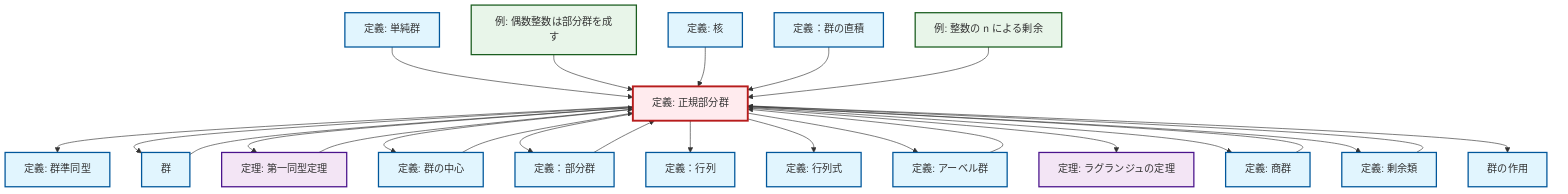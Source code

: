 graph TD
    classDef definition fill:#e1f5fe,stroke:#01579b,stroke-width:2px
    classDef theorem fill:#f3e5f5,stroke:#4a148c,stroke-width:2px
    classDef axiom fill:#fff3e0,stroke:#e65100,stroke-width:2px
    classDef example fill:#e8f5e9,stroke:#1b5e20,stroke-width:2px
    classDef current fill:#ffebee,stroke:#b71c1c,stroke-width:3px
    def-normal-subgroup["定義: 正規部分群"]:::definition
    def-abelian-group["定義: アーベル群"]:::definition
    thm-lagrange["定理: ラグランジュの定理"]:::theorem
    def-coset["定義: 剰余類"]:::definition
    def-kernel["定義: 核"]:::definition
    def-subgroup["定義：部分群"]:::definition
    def-homomorphism["定義: 群準同型"]:::definition
    thm-first-isomorphism["定理: 第一同型定理"]:::theorem
    ex-even-integers-subgroup["例: 偶数整数は部分群を成す"]:::example
    def-group-action["群の作用"]:::definition
    def-simple-group["定義: 単純群"]:::definition
    def-group["群"]:::definition
    def-direct-product["定義：群の直積"]:::definition
    def-center-of-group["定義: 群の中心"]:::definition
    def-matrix["定義：行列"]:::definition
    ex-quotient-integers-mod-n["例: 整数の n による剰余"]:::example
    def-determinant["定義: 行列式"]:::definition
    def-quotient-group["定義: 商群"]:::definition
    def-normal-subgroup --> def-homomorphism
    def-normal-subgroup --> def-group
    def-normal-subgroup --> thm-first-isomorphism
    def-simple-group --> def-normal-subgroup
    def-normal-subgroup --> def-center-of-group
    ex-even-integers-subgroup --> def-normal-subgroup
    def-normal-subgroup --> def-subgroup
    def-group --> def-normal-subgroup
    def-center-of-group --> def-normal-subgroup
    def-normal-subgroup --> def-matrix
    def-kernel --> def-normal-subgroup
    def-normal-subgroup --> def-determinant
    def-normal-subgroup --> def-abelian-group
    def-normal-subgroup --> thm-lagrange
    def-abelian-group --> def-normal-subgroup
    def-subgroup --> def-normal-subgroup
    def-direct-product --> def-normal-subgroup
    ex-quotient-integers-mod-n --> def-normal-subgroup
    thm-first-isomorphism --> def-normal-subgroup
    def-normal-subgroup --> def-quotient-group
    def-coset --> def-normal-subgroup
    def-quotient-group --> def-normal-subgroup
    def-normal-subgroup --> def-coset
    def-normal-subgroup --> def-group-action
    class def-normal-subgroup current